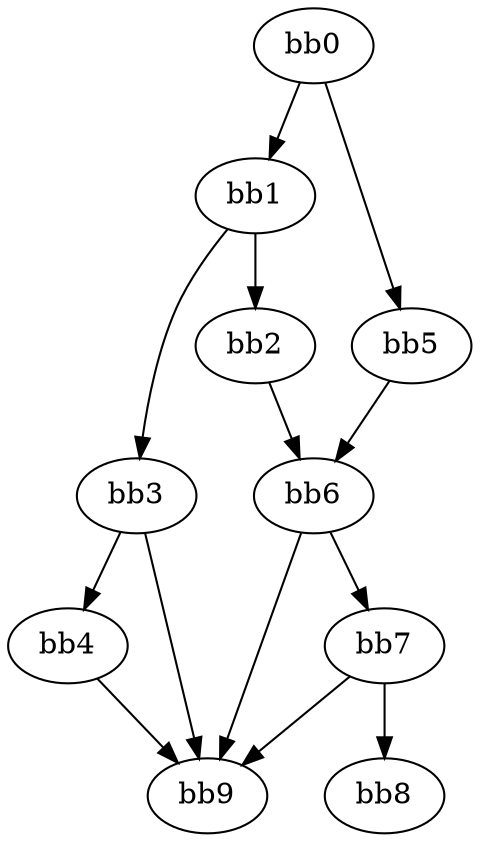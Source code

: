 digraph {
    0 [ label = "bb0\l" ]
    1 [ label = "bb1\l" ]
    2 [ label = "bb2\l" ]
    3 [ label = "bb3\l" ]
    4 [ label = "bb4\l" ]
    5 [ label = "bb5\l" ]
    6 [ label = "bb6\l" ]
    7 [ label = "bb7\l" ]
    8 [ label = "bb8\l" ]
    9 [ label = "bb9\l" ]
    0 -> 1 [ ]
    0 -> 5 [ ]
    1 -> 2 [ ]
    1 -> 3 [ ]
    2 -> 6 [ ]
    3 -> 4 [ ]
    3 -> 9 [ ]
    4 -> 9 [ ]
    5 -> 6 [ ]
    6 -> 7 [ ]
    6 -> 9 [ ]
    7 -> 8 [ ]
    7 -> 9 [ ]
}

